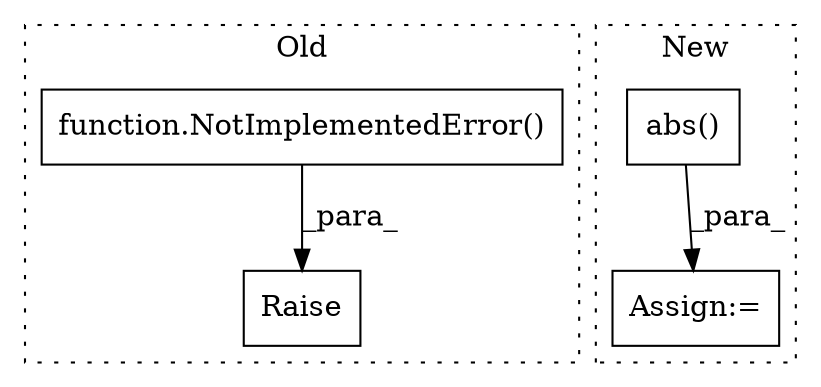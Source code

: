 digraph G {
subgraph cluster0 {
1 [label="function.NotImplementedError()" a="75" s="4981,5019" l="20,1" shape="box"];
3 [label="Raise" a="91" s="4975" l="6" shape="box"];
label = "Old";
style="dotted";
}
subgraph cluster1 {
2 [label="abs()" a="75" s="4504,4529" l="10,1" shape="box"];
4 [label="Assign:=" a="68" s="4491" l="3" shape="box"];
label = "New";
style="dotted";
}
1 -> 3 [label="_para_"];
2 -> 4 [label="_para_"];
}
